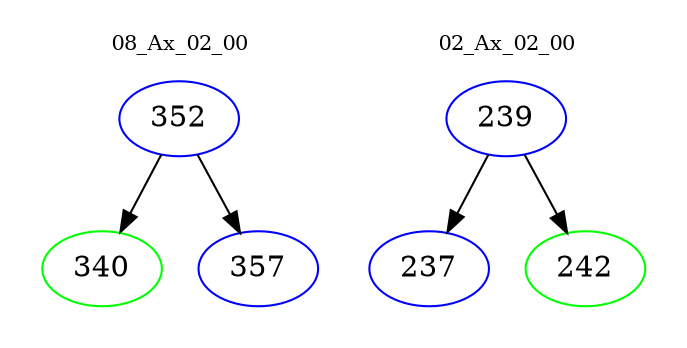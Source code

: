 digraph{
subgraph cluster_0 {
color = white
label = "08_Ax_02_00";
fontsize=10;
T0_352 [label="352", color="blue"]
T0_352 -> T0_340 [color="black"]
T0_340 [label="340", color="green"]
T0_352 -> T0_357 [color="black"]
T0_357 [label="357", color="blue"]
}
subgraph cluster_1 {
color = white
label = "02_Ax_02_00";
fontsize=10;
T1_239 [label="239", color="blue"]
T1_239 -> T1_237 [color="black"]
T1_237 [label="237", color="blue"]
T1_239 -> T1_242 [color="black"]
T1_242 [label="242", color="green"]
}
}
